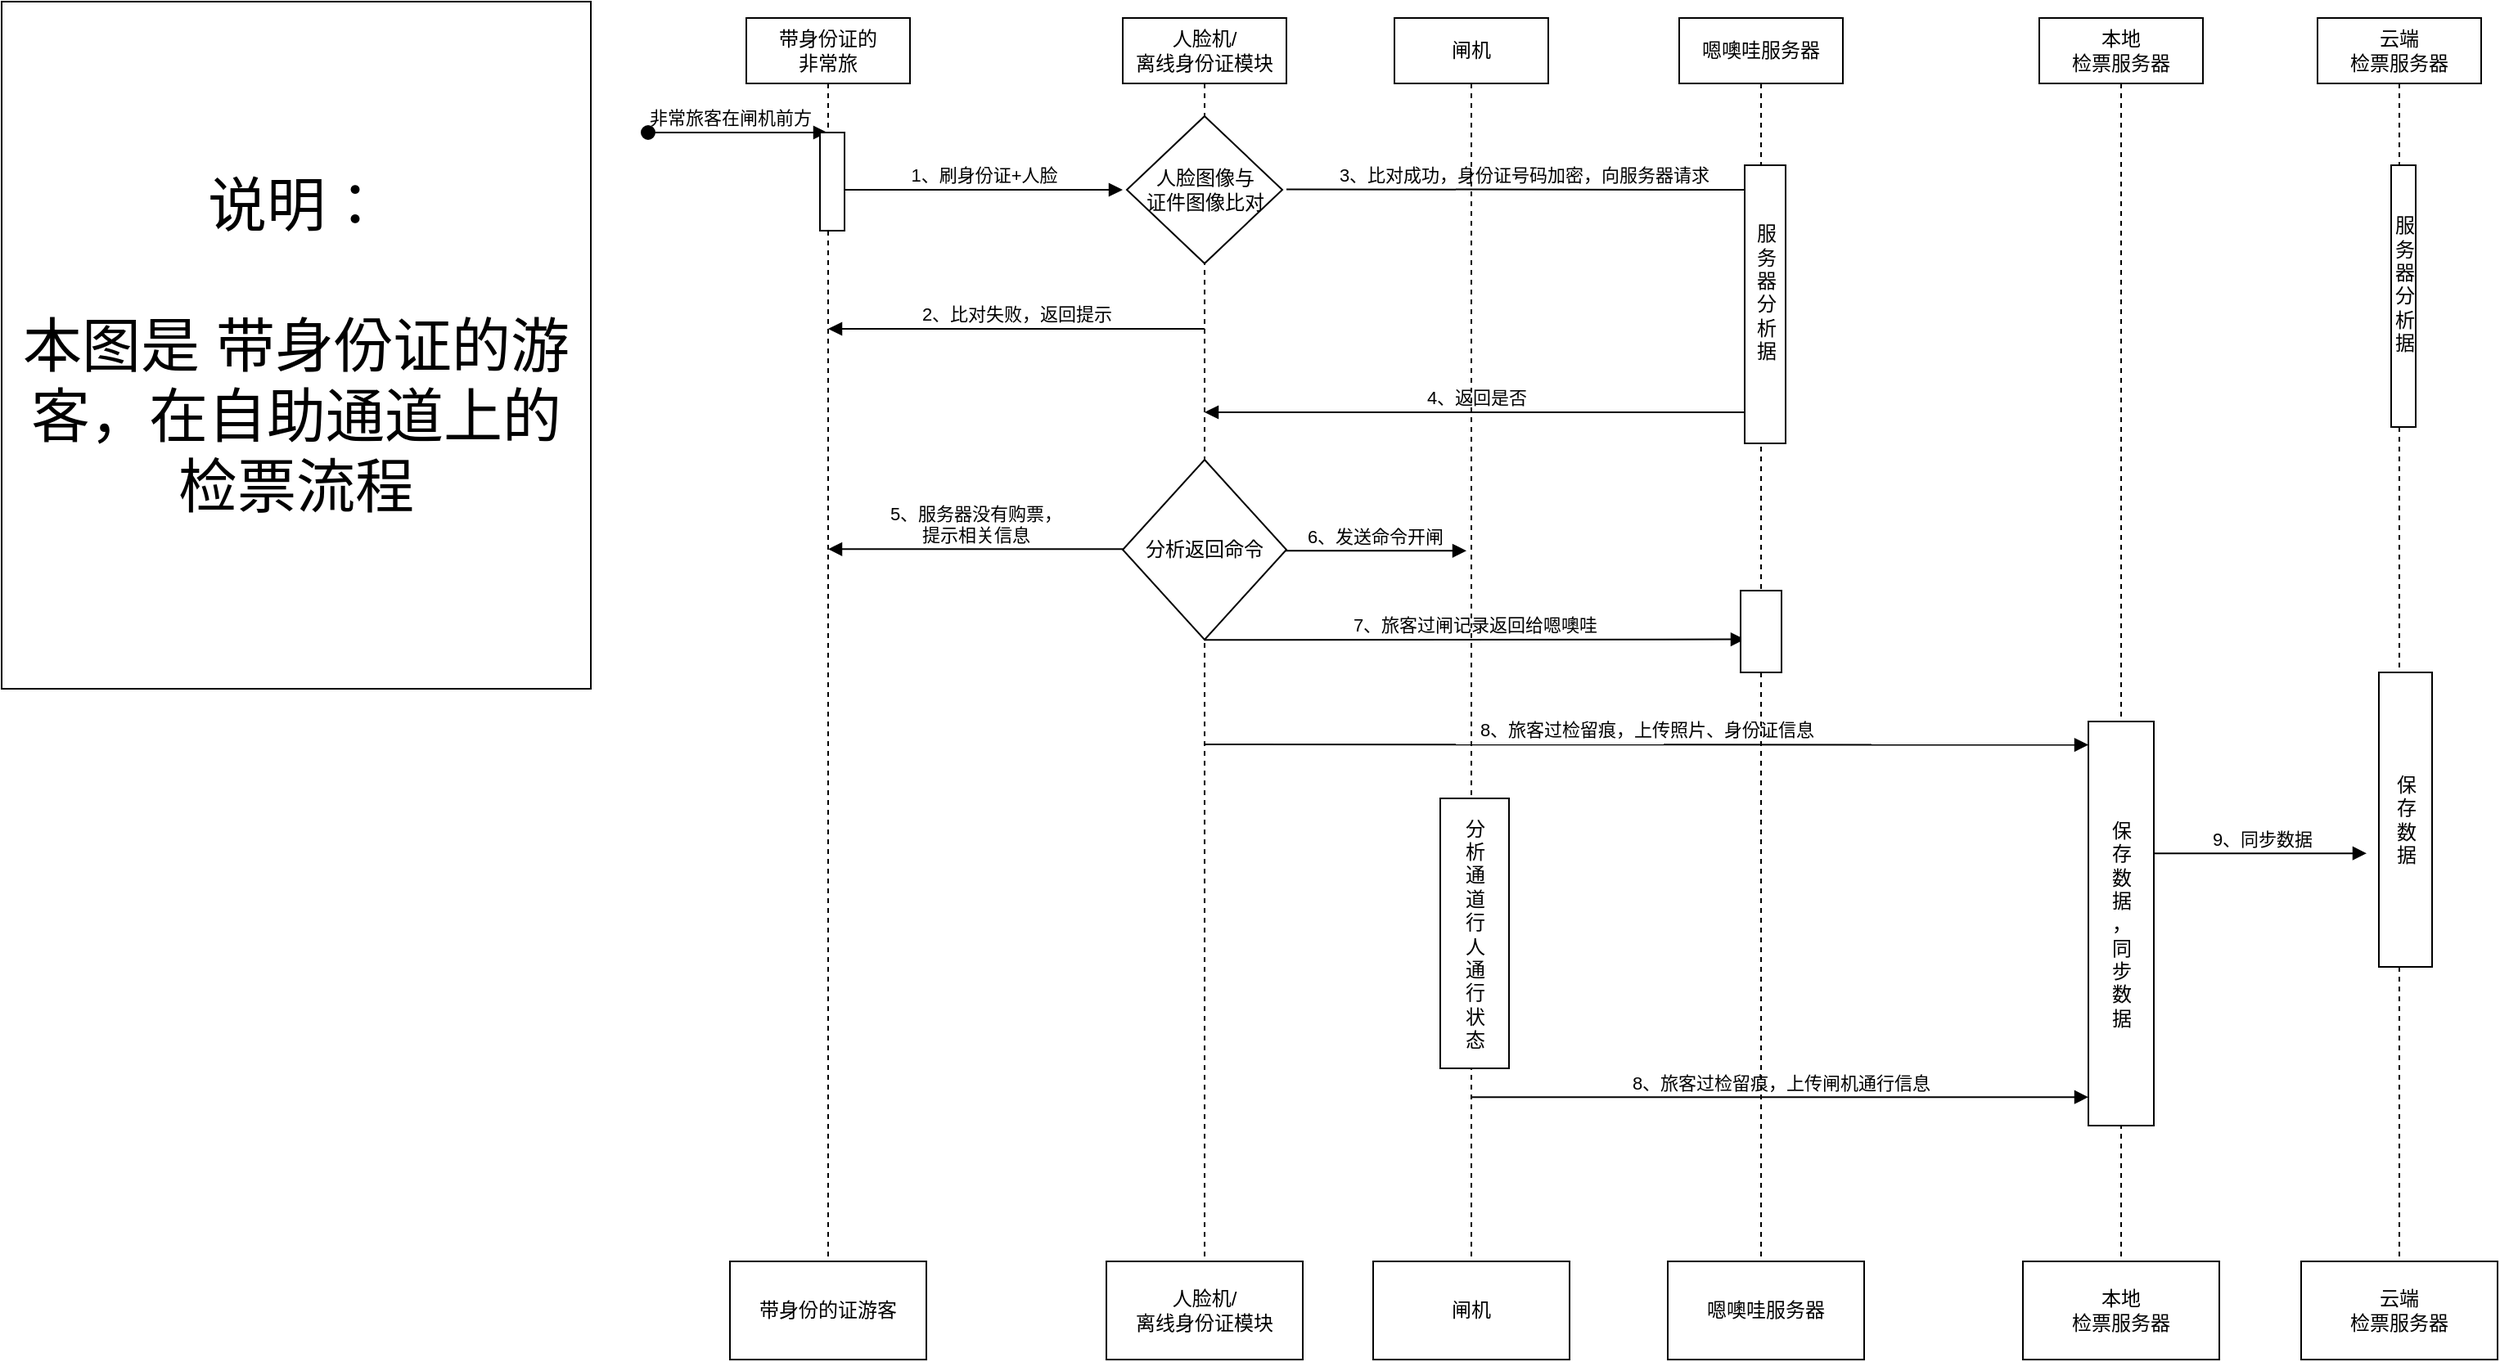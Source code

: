 <mxfile version="28.1.1">
  <diagram name="Page-1" id="2YBvvXClWsGukQMizWep">
    <mxGraphModel dx="1625" dy="503" grid="1" gridSize="10" guides="1" tooltips="1" connect="1" arrows="1" fold="1" page="1" pageScale="1" pageWidth="850" pageHeight="1100" math="0" shadow="0">
      <root>
        <mxCell id="0" />
        <mxCell id="1" parent="0" />
        <mxCell id="aM9ryv3xv72pqoxQDRHE-7" value="1、刷身份证+人脸" style="html=1;verticalAlign=bottom;endArrow=block;edgeStyle=elbowEdgeStyle;elbow=vertical;curved=0;rounded=0;labelBackgroundColor=none;fontColor=default;" parent="1" source="aM9ryv3xv72pqoxQDRHE-2" edge="1">
          <mxGeometry relative="1" as="geometry">
            <mxPoint x="100" y="145" as="sourcePoint" />
            <Array as="points">
              <mxPoint x="90" y="145" />
              <mxPoint x="145" y="134.71" />
            </Array>
            <mxPoint x="260" y="145" as="targetPoint" />
          </mxGeometry>
        </mxCell>
        <mxCell id="aM9ryv3xv72pqoxQDRHE-9" value="2、比对失败，返回提示" style="html=1;verticalAlign=bottom;endArrow=block;edgeStyle=elbowEdgeStyle;elbow=vertical;curved=0;rounded=0;labelBackgroundColor=none;fontColor=default;" parent="1" target="aM9ryv3xv72pqoxQDRHE-1" edge="1">
          <mxGeometry relative="1" as="geometry">
            <mxPoint x="310" y="230" as="sourcePoint" />
            <Array as="points">
              <mxPoint x="190" y="230" />
            </Array>
            <mxPoint x="100" y="230" as="targetPoint" />
          </mxGeometry>
        </mxCell>
        <mxCell id="aM9ryv3xv72pqoxQDRHE-3" value="非常旅客在闸机前方" style="html=1;verticalAlign=bottom;startArrow=oval;endArrow=block;startSize=8;edgeStyle=elbowEdgeStyle;elbow=vertical;curved=0;rounded=0;labelBackgroundColor=none;fontColor=default;" parent="1" target="aM9ryv3xv72pqoxQDRHE-1" edge="1">
          <mxGeometry x="-0.087" relative="1" as="geometry">
            <mxPoint x="-30" y="110" as="sourcePoint" />
            <mxPoint x="50" y="100" as="targetPoint" />
            <Array as="points">
              <mxPoint x="20" y="110" />
            </Array>
            <mxPoint as="offset" />
          </mxGeometry>
        </mxCell>
        <mxCell id="UTVWMB36HyRUrSam_qoW-14" value="3、比对成功，身份证号码加密，向服务器请求" style="html=1;verticalAlign=bottom;endArrow=block;edgeStyle=elbowEdgeStyle;elbow=vertical;curved=0;rounded=0;labelBackgroundColor=none;fontColor=default;" edge="1" parent="1" target="UTVWMB36HyRUrSam_qoW-11">
          <mxGeometry relative="1" as="geometry">
            <mxPoint x="360" y="144.71" as="sourcePoint" />
            <Array as="points">
              <mxPoint x="650" y="145" />
              <mxPoint x="415" y="134.42" />
            </Array>
            <mxPoint x="640" y="145" as="targetPoint" />
          </mxGeometry>
        </mxCell>
        <mxCell id="UTVWMB36HyRUrSam_qoW-15" value="4、返回是否" style="html=1;verticalAlign=bottom;endArrow=block;edgeStyle=elbowEdgeStyle;elbow=vertical;curved=0;rounded=0;labelBackgroundColor=none;fontColor=default;" edge="1" parent="1" target="aM9ryv3xv72pqoxQDRHE-5">
          <mxGeometry relative="1" as="geometry">
            <mxPoint x="640" y="280" as="sourcePoint" />
            <Array as="points">
              <mxPoint x="390" y="281" />
            </Array>
            <mxPoint x="320" y="281" as="targetPoint" />
          </mxGeometry>
        </mxCell>
        <mxCell id="UTVWMB36HyRUrSam_qoW-26" value="5、服务器没有购票，&lt;div&gt;提示相关信息&lt;/div&gt;" style="html=1;verticalAlign=bottom;endArrow=block;edgeStyle=elbowEdgeStyle;elbow=vertical;curved=0;rounded=0;labelBackgroundColor=none;fontColor=default;" edge="1" parent="1">
          <mxGeometry relative="1" as="geometry">
            <mxPoint x="260" y="364.66" as="sourcePoint" />
            <Array as="points">
              <mxPoint x="140" y="364.66" />
            </Array>
            <mxPoint x="80" y="365" as="targetPoint" />
          </mxGeometry>
        </mxCell>
        <mxCell id="UTVWMB36HyRUrSam_qoW-27" value="6、发送命令开闸" style="html=1;verticalAlign=bottom;endArrow=block;edgeStyle=elbowEdgeStyle;elbow=vertical;curved=0;rounded=0;labelBackgroundColor=none;fontColor=default;" edge="1" parent="1">
          <mxGeometry relative="1" as="geometry">
            <mxPoint x="357.5" y="365.66" as="sourcePoint" />
            <Array as="points">
              <mxPoint x="357.5" y="365.66" />
              <mxPoint x="412.5" y="355.37" />
            </Array>
            <mxPoint x="470" y="366" as="targetPoint" />
          </mxGeometry>
        </mxCell>
        <mxCell id="UTVWMB36HyRUrSam_qoW-28" value="8、旅客过检留痕，上传照片、身份证信息" style="html=1;verticalAlign=bottom;endArrow=block;edgeStyle=elbowEdgeStyle;elbow=vertical;curved=0;rounded=0;labelBackgroundColor=none;fontColor=default;" edge="1" parent="1">
          <mxGeometry relative="1" as="geometry">
            <mxPoint x="310" y="484.0" as="sourcePoint" />
            <Array as="points">
              <mxPoint x="600" y="484.29" />
              <mxPoint x="365" y="473.71" />
            </Array>
            <mxPoint x="850" y="484" as="targetPoint" />
          </mxGeometry>
        </mxCell>
        <mxCell id="UTVWMB36HyRUrSam_qoW-32" value="8、旅客过检留痕，上传闸机通行信息" style="html=1;verticalAlign=bottom;endArrow=block;edgeStyle=elbowEdgeStyle;elbow=vertical;curved=0;rounded=0;labelBackgroundColor=none;fontColor=default;" edge="1" parent="1">
          <mxGeometry relative="1" as="geometry">
            <mxPoint x="472.929" y="699.58" as="sourcePoint" />
            <Array as="points">
              <mxPoint x="840" y="699.58" />
              <mxPoint x="605" y="689" />
            </Array>
            <mxPoint x="850" y="699" as="targetPoint" />
          </mxGeometry>
        </mxCell>
        <mxCell id="UTVWMB36HyRUrSam_qoW-33" value="9、同步数据" style="html=1;verticalAlign=bottom;endArrow=block;edgeStyle=elbowEdgeStyle;elbow=vertical;curved=0;rounded=0;labelBackgroundColor=none;fontColor=default;" edge="1" parent="1" source="UTVWMB36HyRUrSam_qoW-19">
          <mxGeometry relative="1" as="geometry">
            <mxPoint x="920" y="551" as="sourcePoint" />
            <Array as="points">
              <mxPoint x="1287" y="550.58" />
              <mxPoint x="1052" y="540" />
            </Array>
            <mxPoint x="1020" y="550" as="targetPoint" />
          </mxGeometry>
        </mxCell>
        <mxCell id="UTVWMB36HyRUrSam_qoW-35" value="" style="group" vertex="1" connectable="0" parent="1">
          <mxGeometry x="20" y="40" width="120" height="820" as="geometry" />
        </mxCell>
        <mxCell id="aM9ryv3xv72pqoxQDRHE-1" value="带身份证的&lt;div&gt;非常旅&lt;/div&gt;" style="shape=umlLifeline;perimeter=lifelinePerimeter;whiteSpace=wrap;html=1;container=0;dropTarget=0;collapsible=0;recursiveResize=0;outlineConnect=0;portConstraint=eastwest;newEdgeStyle={&quot;edgeStyle&quot;:&quot;elbowEdgeStyle&quot;,&quot;elbow&quot;:&quot;vertical&quot;,&quot;curved&quot;:0,&quot;rounded&quot;:0};labelBackgroundColor=none;" parent="UTVWMB36HyRUrSam_qoW-35" vertex="1">
          <mxGeometry x="10" width="100" height="760" as="geometry" />
        </mxCell>
        <mxCell id="aM9ryv3xv72pqoxQDRHE-2" value="" style="html=1;points=[];perimeter=orthogonalPerimeter;outlineConnect=0;targetShapes=umlLifeline;portConstraint=eastwest;newEdgeStyle={&quot;edgeStyle&quot;:&quot;elbowEdgeStyle&quot;,&quot;elbow&quot;:&quot;vertical&quot;,&quot;curved&quot;:0,&quot;rounded&quot;:0};labelBackgroundColor=none;" parent="aM9ryv3xv72pqoxQDRHE-1" vertex="1">
          <mxGeometry x="45" y="70" width="15" height="60" as="geometry" />
        </mxCell>
        <mxCell id="UTVWMB36HyRUrSam_qoW-34" value="带身份的证游客" style="rounded=0;whiteSpace=wrap;html=1;" vertex="1" parent="UTVWMB36HyRUrSam_qoW-35">
          <mxGeometry y="760" width="120" height="60" as="geometry" />
        </mxCell>
        <mxCell id="UTVWMB36HyRUrSam_qoW-37" value="" style="group" vertex="1" connectable="0" parent="1">
          <mxGeometry x="250" y="40" width="120" height="820" as="geometry" />
        </mxCell>
        <mxCell id="aM9ryv3xv72pqoxQDRHE-5" value="人脸机/&lt;div&gt;离线身份证模块&lt;/div&gt;" style="shape=umlLifeline;perimeter=lifelinePerimeter;whiteSpace=wrap;html=1;container=0;dropTarget=0;collapsible=0;recursiveResize=0;outlineConnect=0;portConstraint=eastwest;newEdgeStyle={&quot;edgeStyle&quot;:&quot;elbowEdgeStyle&quot;,&quot;elbow&quot;:&quot;vertical&quot;,&quot;curved&quot;:0,&quot;rounded&quot;:0};labelBackgroundColor=none;movable=1;resizable=1;rotatable=1;deletable=1;editable=1;locked=0;connectable=1;" parent="UTVWMB36HyRUrSam_qoW-37" vertex="1">
          <mxGeometry x="10" width="100" height="760" as="geometry" />
        </mxCell>
        <mxCell id="UTVWMB36HyRUrSam_qoW-36" value="人脸机/&lt;div&gt;离线身份证模块&lt;/div&gt;" style="rounded=0;whiteSpace=wrap;html=1;" vertex="1" parent="UTVWMB36HyRUrSam_qoW-37">
          <mxGeometry y="760" width="120" height="60" as="geometry" />
        </mxCell>
        <mxCell id="UTVWMB36HyRUrSam_qoW-49" value="7、旅客过闸记录返回给嗯噢哇" style="html=1;verticalAlign=bottom;endArrow=block;edgeStyle=elbowEdgeStyle;elbow=vertical;curved=0;rounded=0;labelBackgroundColor=none;fontColor=default;" edge="1" parent="UTVWMB36HyRUrSam_qoW-37">
          <mxGeometry relative="1" as="geometry">
            <mxPoint x="60" y="380.17" as="sourcePoint" />
            <Array as="points">
              <mxPoint x="20" y="379.8" />
              <mxPoint x="165" y="369.17" />
            </Array>
            <mxPoint x="390" y="380" as="targetPoint" />
          </mxGeometry>
        </mxCell>
        <mxCell id="UTVWMB36HyRUrSam_qoW-39" value="" style="group" vertex="1" connectable="0" parent="1">
          <mxGeometry x="413" y="40" width="120" height="820" as="geometry" />
        </mxCell>
        <mxCell id="UTVWMB36HyRUrSam_qoW-1" value="闸机" style="shape=umlLifeline;perimeter=lifelinePerimeter;whiteSpace=wrap;html=1;container=0;dropTarget=0;collapsible=0;recursiveResize=0;outlineConnect=0;portConstraint=eastwest;newEdgeStyle={&quot;edgeStyle&quot;:&quot;elbowEdgeStyle&quot;,&quot;elbow&quot;:&quot;vertical&quot;,&quot;curved&quot;:0,&quot;rounded&quot;:0};labelBackgroundColor=none;" vertex="1" parent="UTVWMB36HyRUrSam_qoW-39">
          <mxGeometry x="13" width="94" height="760" as="geometry" />
        </mxCell>
        <mxCell id="UTVWMB36HyRUrSam_qoW-2" value="分&lt;div&gt;析&lt;/div&gt;&lt;div&gt;通&lt;/div&gt;&lt;div&gt;道&lt;/div&gt;&lt;div&gt;行&lt;/div&gt;&lt;div&gt;人&lt;/div&gt;&lt;div&gt;通&lt;/div&gt;&lt;div&gt;行&lt;/div&gt;&lt;div&gt;状&lt;/div&gt;&lt;div&gt;态&lt;/div&gt;" style="html=1;points=[];perimeter=orthogonalPerimeter;outlineConnect=0;targetShapes=umlLifeline;portConstraint=eastwest;newEdgeStyle={&quot;edgeStyle&quot;:&quot;elbowEdgeStyle&quot;,&quot;elbow&quot;:&quot;vertical&quot;,&quot;curved&quot;:0,&quot;rounded&quot;:0};labelBackgroundColor=none;" vertex="1" parent="UTVWMB36HyRUrSam_qoW-1">
          <mxGeometry x="28" y="477" width="42" height="165" as="geometry" />
        </mxCell>
        <mxCell id="UTVWMB36HyRUrSam_qoW-38" value="闸机" style="rounded=0;whiteSpace=wrap;html=1;" vertex="1" parent="UTVWMB36HyRUrSam_qoW-39">
          <mxGeometry y="760" width="120" height="60" as="geometry" />
        </mxCell>
        <mxCell id="UTVWMB36HyRUrSam_qoW-41" value="" style="group" vertex="1" connectable="0" parent="1">
          <mxGeometry x="593" y="40" width="120" height="820" as="geometry" />
        </mxCell>
        <mxCell id="UTVWMB36HyRUrSam_qoW-11" value="嗯噢哇服务器" style="shape=umlLifeline;perimeter=lifelinePerimeter;whiteSpace=wrap;html=1;container=0;dropTarget=0;collapsible=0;recursiveResize=0;outlineConnect=0;portConstraint=eastwest;newEdgeStyle={&quot;edgeStyle&quot;:&quot;elbowEdgeStyle&quot;,&quot;elbow&quot;:&quot;vertical&quot;,&quot;curved&quot;:0,&quot;rounded&quot;:0};labelBackgroundColor=none;" vertex="1" parent="UTVWMB36HyRUrSam_qoW-41">
          <mxGeometry x="7" width="100" height="760" as="geometry" />
        </mxCell>
        <mxCell id="UTVWMB36HyRUrSam_qoW-5" value="服&lt;div&gt;务&lt;/div&gt;&lt;div&gt;器&lt;/div&gt;&lt;div&gt;分&lt;/div&gt;&lt;div&gt;析&lt;/div&gt;&lt;div&gt;&lt;span style=&quot;background-color: transparent; color: light-dark(rgb(0, 0, 0), rgb(255, 255, 255));&quot;&gt;据&lt;/span&gt;&lt;/div&gt;&lt;div&gt;&lt;div&gt;&lt;br&gt;&lt;/div&gt;&lt;/div&gt;" style="html=1;points=[];perimeter=orthogonalPerimeter;outlineConnect=0;targetShapes=umlLifeline;portConstraint=eastwest;newEdgeStyle={&quot;edgeStyle&quot;:&quot;elbowEdgeStyle&quot;,&quot;elbow&quot;:&quot;vertical&quot;,&quot;curved&quot;:0,&quot;rounded&quot;:0};labelBackgroundColor=none;" vertex="1" parent="UTVWMB36HyRUrSam_qoW-11">
          <mxGeometry x="40" y="90" width="25" height="170" as="geometry" />
        </mxCell>
        <mxCell id="UTVWMB36HyRUrSam_qoW-40" value="嗯噢哇服务器" style="rounded=0;whiteSpace=wrap;html=1;" vertex="1" parent="UTVWMB36HyRUrSam_qoW-41">
          <mxGeometry y="760" width="120" height="60" as="geometry" />
        </mxCell>
        <mxCell id="UTVWMB36HyRUrSam_qoW-50" value="&lt;div&gt;&lt;div&gt;&lt;br&gt;&lt;/div&gt;&lt;/div&gt;" style="html=1;points=[];perimeter=orthogonalPerimeter;outlineConnect=0;targetShapes=umlLifeline;portConstraint=eastwest;newEdgeStyle={&quot;edgeStyle&quot;:&quot;elbowEdgeStyle&quot;,&quot;elbow&quot;:&quot;vertical&quot;,&quot;curved&quot;:0,&quot;rounded&quot;:0};labelBackgroundColor=none;" vertex="1" parent="UTVWMB36HyRUrSam_qoW-41">
          <mxGeometry x="44.5" y="350" width="25" height="50" as="geometry" />
        </mxCell>
        <mxCell id="UTVWMB36HyRUrSam_qoW-43" value="" style="group" vertex="1" connectable="0" parent="1">
          <mxGeometry x="810" y="40" width="120" height="820" as="geometry" />
        </mxCell>
        <mxCell id="UTVWMB36HyRUrSam_qoW-17" value="&lt;div&gt;本地&lt;/div&gt;检票服务器" style="shape=umlLifeline;perimeter=lifelinePerimeter;whiteSpace=wrap;html=1;container=0;dropTarget=0;collapsible=0;recursiveResize=0;outlineConnect=0;portConstraint=eastwest;newEdgeStyle={&quot;edgeStyle&quot;:&quot;elbowEdgeStyle&quot;,&quot;elbow&quot;:&quot;vertical&quot;,&quot;curved&quot;:0,&quot;rounded&quot;:0};labelBackgroundColor=none;" vertex="1" parent="UTVWMB36HyRUrSam_qoW-43">
          <mxGeometry x="10" width="100" height="760" as="geometry" />
        </mxCell>
        <mxCell id="UTVWMB36HyRUrSam_qoW-19" value="保&lt;div&gt;存&lt;/div&gt;&lt;div&gt;数&lt;/div&gt;&lt;div&gt;据&lt;br&gt;&lt;div&gt;&lt;div&gt;，&lt;/div&gt;&lt;/div&gt;&lt;/div&gt;&lt;div&gt;同&lt;/div&gt;&lt;div&gt;步&lt;/div&gt;&lt;div&gt;数&lt;/div&gt;&lt;div&gt;据&lt;/div&gt;" style="html=1;points=[];perimeter=orthogonalPerimeter;outlineConnect=0;targetShapes=umlLifeline;portConstraint=eastwest;newEdgeStyle={&quot;edgeStyle&quot;:&quot;elbowEdgeStyle&quot;,&quot;elbow&quot;:&quot;vertical&quot;,&quot;curved&quot;:0,&quot;rounded&quot;:0};labelBackgroundColor=none;" vertex="1" parent="UTVWMB36HyRUrSam_qoW-17">
          <mxGeometry x="30" y="430" width="40" height="247" as="geometry" />
        </mxCell>
        <mxCell id="UTVWMB36HyRUrSam_qoW-42" value="本地&lt;div&gt;检票服务器&lt;/div&gt;" style="rounded=0;whiteSpace=wrap;html=1;" vertex="1" parent="UTVWMB36HyRUrSam_qoW-43">
          <mxGeometry y="760" width="120" height="60" as="geometry" />
        </mxCell>
        <mxCell id="UTVWMB36HyRUrSam_qoW-45" value="" style="group" vertex="1" connectable="0" parent="1">
          <mxGeometry x="980" y="40" width="120" height="820" as="geometry" />
        </mxCell>
        <mxCell id="UTVWMB36HyRUrSam_qoW-20" value="云端&lt;div&gt;检票服务器&lt;/div&gt;" style="shape=umlLifeline;perimeter=lifelinePerimeter;whiteSpace=wrap;html=1;container=0;dropTarget=0;collapsible=0;recursiveResize=0;outlineConnect=0;portConstraint=eastwest;newEdgeStyle={&quot;edgeStyle&quot;:&quot;elbowEdgeStyle&quot;,&quot;elbow&quot;:&quot;vertical&quot;,&quot;curved&quot;:0,&quot;rounded&quot;:0};labelBackgroundColor=none;" vertex="1" parent="UTVWMB36HyRUrSam_qoW-45">
          <mxGeometry x="10" width="100" height="760" as="geometry" />
        </mxCell>
        <mxCell id="UTVWMB36HyRUrSam_qoW-22" value="服&lt;div&gt;务&lt;/div&gt;&lt;div&gt;器&lt;/div&gt;&lt;div&gt;分&lt;/div&gt;&lt;div&gt;析&lt;/div&gt;&lt;div&gt;&lt;span style=&quot;background-color: transparent; color: light-dark(rgb(0, 0, 0), rgb(255, 255, 255));&quot;&gt;据&lt;/span&gt;&lt;/div&gt;&lt;div&gt;&lt;div&gt;&lt;br&gt;&lt;/div&gt;&lt;/div&gt;" style="html=1;points=[];perimeter=orthogonalPerimeter;outlineConnect=0;targetShapes=umlLifeline;portConstraint=eastwest;newEdgeStyle={&quot;edgeStyle&quot;:&quot;elbowEdgeStyle&quot;,&quot;elbow&quot;:&quot;vertical&quot;,&quot;curved&quot;:0,&quot;rounded&quot;:0};labelBackgroundColor=none;" vertex="1" parent="UTVWMB36HyRUrSam_qoW-20">
          <mxGeometry x="45" y="90" width="15" height="160" as="geometry" />
        </mxCell>
        <mxCell id="UTVWMB36HyRUrSam_qoW-12" value="保&lt;div&gt;存&lt;/div&gt;&lt;div&gt;数&lt;/div&gt;&lt;div&gt;据&lt;/div&gt;" style="html=1;points=[];perimeter=orthogonalPerimeter;outlineConnect=0;targetShapes=umlLifeline;portConstraint=eastwest;newEdgeStyle={&quot;edgeStyle&quot;:&quot;elbowEdgeStyle&quot;,&quot;elbow&quot;:&quot;vertical&quot;,&quot;curved&quot;:0,&quot;rounded&quot;:0};labelBackgroundColor=none;" vertex="1" parent="UTVWMB36HyRUrSam_qoW-20">
          <mxGeometry x="37.5" y="400" width="32.5" height="180" as="geometry" />
        </mxCell>
        <mxCell id="UTVWMB36HyRUrSam_qoW-44" value="云端&lt;div&gt;检票服务器&lt;/div&gt;" style="rounded=0;whiteSpace=wrap;html=1;" vertex="1" parent="UTVWMB36HyRUrSam_qoW-45">
          <mxGeometry y="760" width="120" height="60" as="geometry" />
        </mxCell>
        <mxCell id="UTVWMB36HyRUrSam_qoW-8" value="人脸图像与&lt;div&gt;证件图像比对&lt;/div&gt;" style="rhombus;whiteSpace=wrap;html=1;movable=1;resizable=1;rotatable=1;deletable=1;editable=1;locked=0;connectable=1;" vertex="1" parent="1">
          <mxGeometry x="262.5" y="100" width="95" height="90" as="geometry" />
        </mxCell>
        <mxCell id="UTVWMB36HyRUrSam_qoW-16" value="分析返回命令" style="rhombus;whiteSpace=wrap;html=1;" vertex="1" parent="1">
          <mxGeometry x="260" y="310" width="100" height="110" as="geometry" />
        </mxCell>
        <mxCell id="UTVWMB36HyRUrSam_qoW-46" value="&lt;font style=&quot;font-size: 36px;&quot;&gt;说明：&lt;/font&gt;&lt;div&gt;&lt;span style=&quot;font-size: 36px;&quot;&gt;&lt;br&gt;&lt;/span&gt;&lt;div&gt;&lt;font style=&quot;font-size: 36px;&quot;&gt;本图是 带身份证的游客，在自助通道上的检票流程&lt;/font&gt;&lt;/div&gt;&lt;/div&gt;" style="rounded=0;whiteSpace=wrap;html=1;" vertex="1" parent="1">
          <mxGeometry x="-425" y="30" width="360" height="420" as="geometry" />
        </mxCell>
      </root>
    </mxGraphModel>
  </diagram>
</mxfile>
